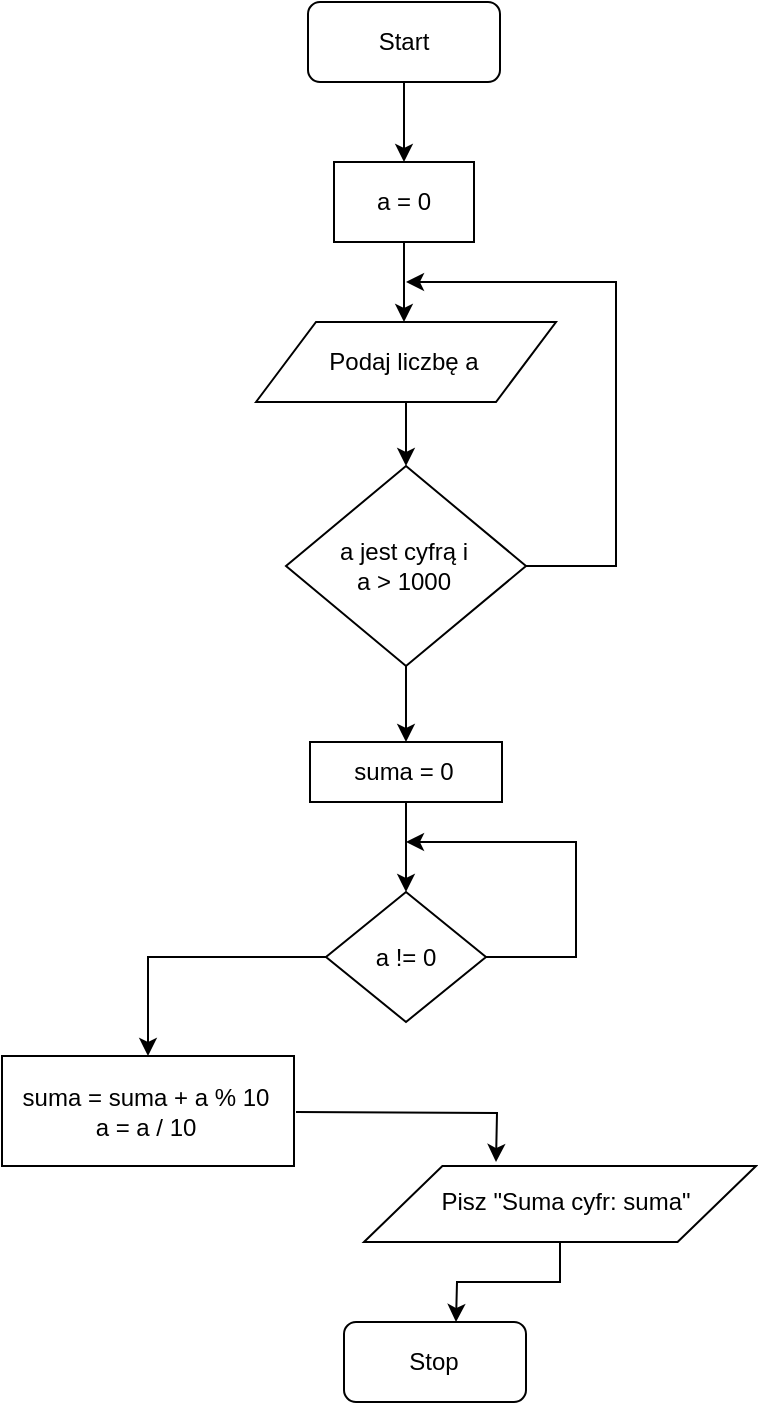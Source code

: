 <mxfile version="12.7.9" type="device"><diagram id="3UqVnKAglRjDjX8XiK-7" name="Page-1"><mxGraphModel dx="840" dy="738" grid="1" gridSize="10" guides="1" tooltips="1" connect="1" arrows="1" fold="1" page="1" pageScale="1" pageWidth="827" pageHeight="1169" math="0" shadow="0"><root><mxCell id="0"/><mxCell id="1" parent="0"/><mxCell id="R-5YOks2D2qUioG0xuQI-4" value="" style="edgeStyle=orthogonalEdgeStyle;rounded=0;orthogonalLoop=1;jettySize=auto;html=1;" edge="1" parent="1" source="R-5YOks2D2qUioG0xuQI-1"><mxGeometry relative="1" as="geometry"><mxPoint x="414" y="110" as="targetPoint"/></mxGeometry></mxCell><mxCell id="R-5YOks2D2qUioG0xuQI-1" value="" style="rounded=1;whiteSpace=wrap;html=1;" vertex="1" parent="1"><mxGeometry x="366" y="30" width="96" height="40" as="geometry"/></mxCell><mxCell id="R-5YOks2D2qUioG0xuQI-2" value="Start" style="text;html=1;strokeColor=none;fillColor=none;align=center;verticalAlign=middle;whiteSpace=wrap;rounded=0;" vertex="1" parent="1"><mxGeometry x="394" y="40" width="40" height="20" as="geometry"/></mxCell><mxCell id="R-5YOks2D2qUioG0xuQI-6" value="" style="rounded=0;whiteSpace=wrap;html=1;" vertex="1" parent="1"><mxGeometry x="379" y="110" width="70" height="40" as="geometry"/></mxCell><mxCell id="R-5YOks2D2qUioG0xuQI-7" value="a = 0" style="text;html=1;strokeColor=none;fillColor=none;align=center;verticalAlign=middle;whiteSpace=wrap;rounded=0;" vertex="1" parent="1"><mxGeometry x="394" y="120" width="40" height="20" as="geometry"/></mxCell><mxCell id="R-5YOks2D2qUioG0xuQI-8" value="" style="shape=parallelogram;perimeter=parallelogramPerimeter;whiteSpace=wrap;html=1;" vertex="1" parent="1"><mxGeometry x="340" y="190" width="150" height="40" as="geometry"/></mxCell><mxCell id="R-5YOks2D2qUioG0xuQI-9" value="" style="endArrow=classic;html=1;exitX=0.5;exitY=1;exitDx=0;exitDy=0;" edge="1" parent="1" source="R-5YOks2D2qUioG0xuQI-6"><mxGeometry width="50" height="50" relative="1" as="geometry"><mxPoint x="390" y="340" as="sourcePoint"/><mxPoint x="414" y="190" as="targetPoint"/></mxGeometry></mxCell><mxCell id="R-5YOks2D2qUioG0xuQI-10" value="Podaj liczbę a" style="text;html=1;strokeColor=none;fillColor=none;align=center;verticalAlign=middle;whiteSpace=wrap;rounded=0;" vertex="1" parent="1"><mxGeometry x="359" y="200" width="110" height="20" as="geometry"/></mxCell><mxCell id="R-5YOks2D2qUioG0xuQI-15" value="" style="edgeStyle=orthogonalEdgeStyle;rounded=0;orthogonalLoop=1;jettySize=auto;html=1;" edge="1" parent="1" source="R-5YOks2D2qUioG0xuQI-11"><mxGeometry relative="1" as="geometry"><mxPoint x="415" y="170" as="targetPoint"/><Array as="points"><mxPoint x="520" y="312"/><mxPoint x="520" y="170"/></Array></mxGeometry></mxCell><mxCell id="R-5YOks2D2qUioG0xuQI-11" value="" style="rhombus;whiteSpace=wrap;html=1;" vertex="1" parent="1"><mxGeometry x="355" y="262" width="120" height="100" as="geometry"/></mxCell><mxCell id="R-5YOks2D2qUioG0xuQI-12" value="a jest cyfrą i&lt;br&gt;a &amp;gt; 1000" style="text;html=1;strokeColor=none;fillColor=none;align=center;verticalAlign=middle;whiteSpace=wrap;rounded=0;" vertex="1" parent="1"><mxGeometry x="371" y="292" width="86" height="40" as="geometry"/></mxCell><mxCell id="R-5YOks2D2qUioG0xuQI-13" value="" style="endArrow=classic;html=1;exitX=0.5;exitY=1;exitDx=0;exitDy=0;entryX=0.5;entryY=0;entryDx=0;entryDy=0;" edge="1" parent="1" source="R-5YOks2D2qUioG0xuQI-8" target="R-5YOks2D2qUioG0xuQI-11"><mxGeometry width="50" height="50" relative="1" as="geometry"><mxPoint x="390" y="340" as="sourcePoint"/><mxPoint x="440" y="290" as="targetPoint"/></mxGeometry></mxCell><mxCell id="R-5YOks2D2qUioG0xuQI-16" value="" style="endArrow=classic;html=1;exitX=0.5;exitY=1;exitDx=0;exitDy=0;" edge="1" parent="1" source="R-5YOks2D2qUioG0xuQI-11"><mxGeometry width="50" height="50" relative="1" as="geometry"><mxPoint x="390" y="340" as="sourcePoint"/><mxPoint x="415" y="400" as="targetPoint"/></mxGeometry></mxCell><mxCell id="R-5YOks2D2qUioG0xuQI-17" value="" style="rounded=0;whiteSpace=wrap;html=1;" vertex="1" parent="1"><mxGeometry x="367" y="400" width="96" height="30" as="geometry"/></mxCell><mxCell id="R-5YOks2D2qUioG0xuQI-18" value="suma = 0" style="text;html=1;strokeColor=none;fillColor=none;align=center;verticalAlign=middle;whiteSpace=wrap;rounded=0;" vertex="1" parent="1"><mxGeometry x="384" y="405" width="60" height="20" as="geometry"/></mxCell><mxCell id="R-5YOks2D2qUioG0xuQI-25" value="" style="edgeStyle=orthogonalEdgeStyle;rounded=0;orthogonalLoop=1;jettySize=auto;html=1;entryX=0.5;entryY=0;entryDx=0;entryDy=0;" edge="1" parent="1" source="R-5YOks2D2qUioG0xuQI-19" target="R-5YOks2D2qUioG0xuQI-23"><mxGeometry relative="1" as="geometry"><mxPoint x="300" y="545" as="targetPoint"/></mxGeometry></mxCell><mxCell id="R-5YOks2D2qUioG0xuQI-29" value="" style="edgeStyle=orthogonalEdgeStyle;rounded=0;orthogonalLoop=1;jettySize=auto;html=1;" edge="1" parent="1" source="R-5YOks2D2qUioG0xuQI-19"><mxGeometry relative="1" as="geometry"><mxPoint x="415" y="450" as="targetPoint"/><Array as="points"><mxPoint x="500" y="508"/><mxPoint x="500" y="450"/></Array></mxGeometry></mxCell><mxCell id="R-5YOks2D2qUioG0xuQI-19" value="" style="rhombus;whiteSpace=wrap;html=1;" vertex="1" parent="1"><mxGeometry x="375" y="475" width="80" height="65" as="geometry"/></mxCell><mxCell id="R-5YOks2D2qUioG0xuQI-20" value="a != 0" style="text;html=1;strokeColor=none;fillColor=none;align=center;verticalAlign=middle;whiteSpace=wrap;rounded=0;" vertex="1" parent="1"><mxGeometry x="395" y="497.5" width="40" height="20" as="geometry"/></mxCell><mxCell id="R-5YOks2D2qUioG0xuQI-21" value="" style="endArrow=classic;html=1;exitX=0.5;exitY=1;exitDx=0;exitDy=0;entryX=0.5;entryY=0;entryDx=0;entryDy=0;" edge="1" parent="1" source="R-5YOks2D2qUioG0xuQI-17" target="R-5YOks2D2qUioG0xuQI-19"><mxGeometry width="50" height="50" relative="1" as="geometry"><mxPoint x="390" y="440" as="sourcePoint"/><mxPoint x="320" y="470" as="targetPoint"/></mxGeometry></mxCell><mxCell id="R-5YOks2D2qUioG0xuQI-23" value="" style="rounded=0;whiteSpace=wrap;html=1;" vertex="1" parent="1"><mxGeometry x="213" y="557" width="146" height="55" as="geometry"/></mxCell><mxCell id="R-5YOks2D2qUioG0xuQI-33" value="" style="edgeStyle=orthogonalEdgeStyle;rounded=0;orthogonalLoop=1;jettySize=auto;html=1;" edge="1" parent="1"><mxGeometry relative="1" as="geometry"><mxPoint x="460" y="610" as="targetPoint"/><mxPoint x="360" y="585" as="sourcePoint"/></mxGeometry></mxCell><mxCell id="R-5YOks2D2qUioG0xuQI-28" value="suma = suma + a % 10&lt;br&gt;a = a / 10" style="text;html=1;strokeColor=none;fillColor=none;align=center;verticalAlign=middle;whiteSpace=wrap;rounded=0;" vertex="1" parent="1"><mxGeometry x="215" y="565" width="140" height="40" as="geometry"/></mxCell><mxCell id="R-5YOks2D2qUioG0xuQI-37" value="" style="edgeStyle=orthogonalEdgeStyle;rounded=0;orthogonalLoop=1;jettySize=auto;html=1;" edge="1" parent="1" source="R-5YOks2D2qUioG0xuQI-34"><mxGeometry relative="1" as="geometry"><mxPoint x="440" y="690" as="targetPoint"/></mxGeometry></mxCell><mxCell id="R-5YOks2D2qUioG0xuQI-34" value="" style="shape=parallelogram;perimeter=parallelogramPerimeter;whiteSpace=wrap;html=1;" vertex="1" parent="1"><mxGeometry x="394" y="612" width="196" height="38" as="geometry"/></mxCell><mxCell id="R-5YOks2D2qUioG0xuQI-35" value="Pisz &quot;Suma cyfr: suma&quot;" style="text;html=1;strokeColor=none;fillColor=none;align=center;verticalAlign=middle;whiteSpace=wrap;rounded=0;" vertex="1" parent="1"><mxGeometry x="430" y="620" width="130" height="20" as="geometry"/></mxCell><mxCell id="R-5YOks2D2qUioG0xuQI-38" value="" style="rounded=1;whiteSpace=wrap;html=1;" vertex="1" parent="1"><mxGeometry x="384" y="690" width="91" height="40" as="geometry"/></mxCell><mxCell id="R-5YOks2D2qUioG0xuQI-39" value="Stop" style="text;html=1;strokeColor=none;fillColor=none;align=center;verticalAlign=middle;whiteSpace=wrap;rounded=0;" vertex="1" parent="1"><mxGeometry x="409" y="700" width="40" height="20" as="geometry"/></mxCell></root></mxGraphModel></diagram></mxfile>